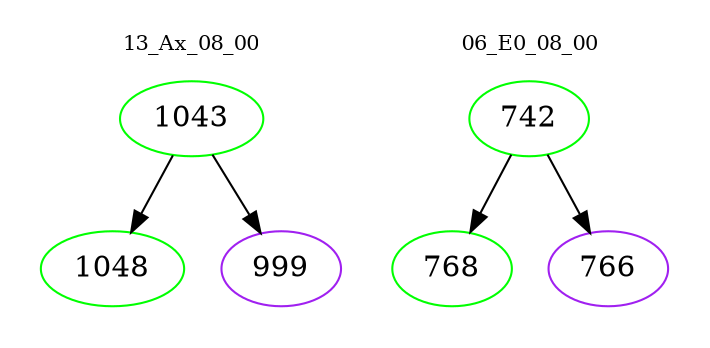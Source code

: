 digraph{
subgraph cluster_0 {
color = white
label = "13_Ax_08_00";
fontsize=10;
T0_1043 [label="1043", color="green"]
T0_1043 -> T0_1048 [color="black"]
T0_1048 [label="1048", color="green"]
T0_1043 -> T0_999 [color="black"]
T0_999 [label="999", color="purple"]
}
subgraph cluster_1 {
color = white
label = "06_E0_08_00";
fontsize=10;
T1_742 [label="742", color="green"]
T1_742 -> T1_768 [color="black"]
T1_768 [label="768", color="green"]
T1_742 -> T1_766 [color="black"]
T1_766 [label="766", color="purple"]
}
}

